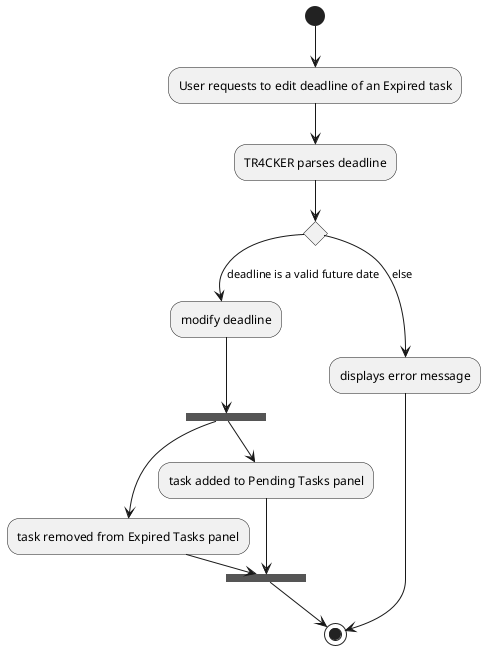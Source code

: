 @startuml
(*) --> "User requests to edit deadline of an Expired task"
--> "TR4CKER parses deadline"
if "" then
--> [deadline is a valid future date]  "modify deadline"
--> === B1 ===
--> "task added to Pending Tasks panel"
--> === B2 ===
=== B1 === --> "task removed from Expired Tasks panel"
-> === B2 ===
--> (*)

else
--> [else] "displays error message"
--> (*)

@enduml
